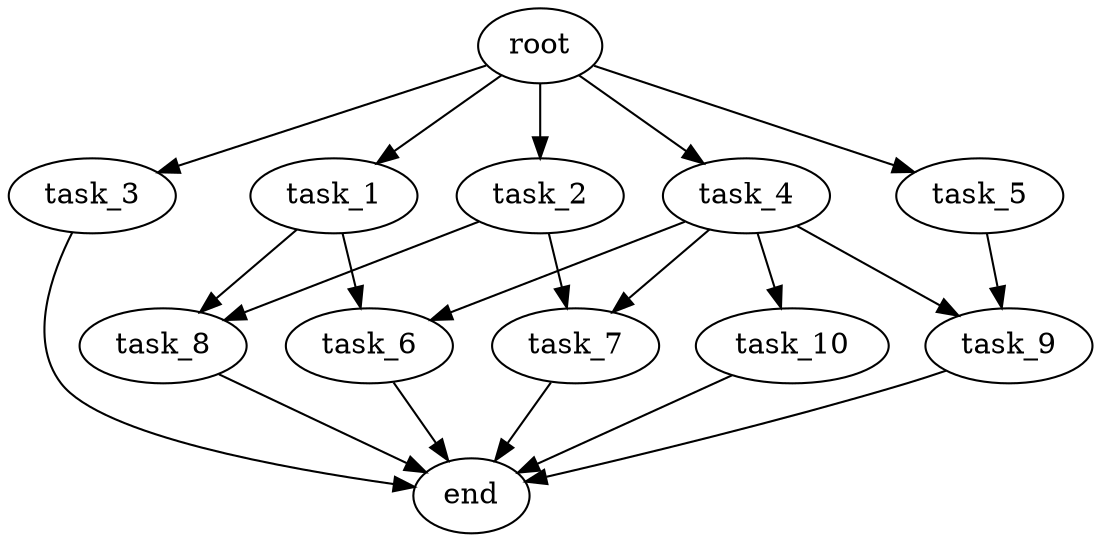 digraph G {
  root [size="0.000000e+00"];
  task_1 [size="9.052171e+09"];
  task_2 [size="9.781752e+09"];
  task_3 [size="5.720032e+09"];
  task_4 [size="1.696660e+09"];
  task_5 [size="3.807940e+09"];
  task_6 [size="1.389262e+09"];
  task_7 [size="3.012012e+09"];
  task_8 [size="4.931746e+09"];
  task_9 [size="6.336082e+08"];
  task_10 [size="4.347328e+09"];
  end [size="0.000000e+00"];

  root -> task_1 [size="1.000000e-12"];
  root -> task_2 [size="1.000000e-12"];
  root -> task_3 [size="1.000000e-12"];
  root -> task_4 [size="1.000000e-12"];
  root -> task_5 [size="1.000000e-12"];
  task_1 -> task_6 [size="6.946309e+07"];
  task_1 -> task_8 [size="2.465873e+08"];
  task_2 -> task_7 [size="1.506006e+08"];
  task_2 -> task_8 [size="2.465873e+08"];
  task_3 -> end [size="1.000000e-12"];
  task_4 -> task_6 [size="6.946309e+07"];
  task_4 -> task_7 [size="1.506006e+08"];
  task_4 -> task_9 [size="3.168041e+07"];
  task_4 -> task_10 [size="4.347328e+08"];
  task_5 -> task_9 [size="3.168041e+07"];
  task_6 -> end [size="1.000000e-12"];
  task_7 -> end [size="1.000000e-12"];
  task_8 -> end [size="1.000000e-12"];
  task_9 -> end [size="1.000000e-12"];
  task_10 -> end [size="1.000000e-12"];
}
